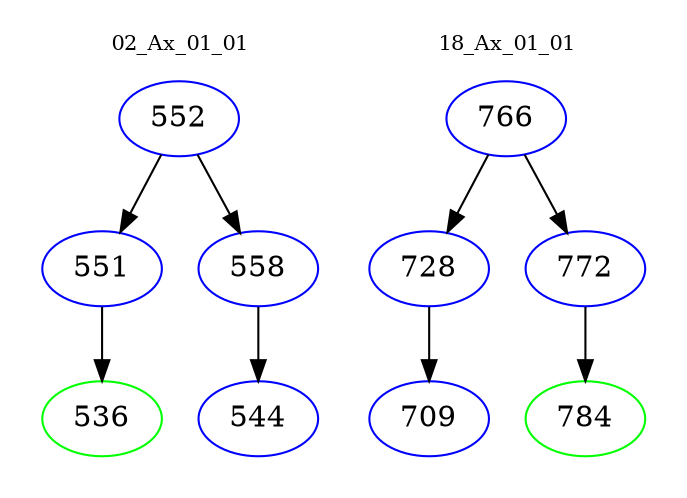 digraph{
subgraph cluster_0 {
color = white
label = "02_Ax_01_01";
fontsize=10;
T0_552 [label="552", color="blue"]
T0_552 -> T0_551 [color="black"]
T0_551 [label="551", color="blue"]
T0_551 -> T0_536 [color="black"]
T0_536 [label="536", color="green"]
T0_552 -> T0_558 [color="black"]
T0_558 [label="558", color="blue"]
T0_558 -> T0_544 [color="black"]
T0_544 [label="544", color="blue"]
}
subgraph cluster_1 {
color = white
label = "18_Ax_01_01";
fontsize=10;
T1_766 [label="766", color="blue"]
T1_766 -> T1_728 [color="black"]
T1_728 [label="728", color="blue"]
T1_728 -> T1_709 [color="black"]
T1_709 [label="709", color="blue"]
T1_766 -> T1_772 [color="black"]
T1_772 [label="772", color="blue"]
T1_772 -> T1_784 [color="black"]
T1_784 [label="784", color="green"]
}
}
